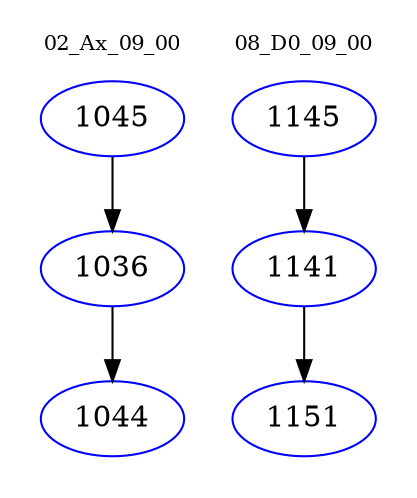 digraph{
subgraph cluster_0 {
color = white
label = "02_Ax_09_00";
fontsize=10;
T0_1045 [label="1045", color="blue"]
T0_1045 -> T0_1036 [color="black"]
T0_1036 [label="1036", color="blue"]
T0_1036 -> T0_1044 [color="black"]
T0_1044 [label="1044", color="blue"]
}
subgraph cluster_1 {
color = white
label = "08_D0_09_00";
fontsize=10;
T1_1145 [label="1145", color="blue"]
T1_1145 -> T1_1141 [color="black"]
T1_1141 [label="1141", color="blue"]
T1_1141 -> T1_1151 [color="black"]
T1_1151 [label="1151", color="blue"]
}
}
